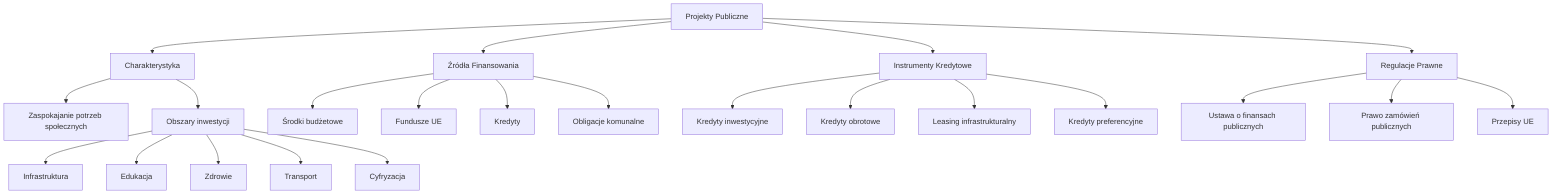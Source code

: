 flowchart TD
    A[Projekty Publiczne] --> B[Charakterystyka]
    A --> C[Źródła Finansowania]
    A --> D[Instrumenty Kredytowe]

    B --> B1[Zaspokajanie potrzeb społecznych]
    B --> B2[Obszary inwestycji]
    B2 --> B2a[Infrastruktura]
    B2 --> B2b[Edukacja]
    B2 --> B2c[Zdrowie]
    B2 --> B2d[Transport]
    B2 --> B2e[Cyfryzacja]

    C --> C1[Środki budżetowe]
    C --> C2[Fundusze UE]
    C --> C3[Kredyty]
    C --> C4[Obligacje komunalne]

    D --> D1[Kredyty inwestycyjne]
    D --> D2[Kredyty obrotowe]
    D --> D3[Leasing infrastrukturalny]
    D --> D4[Kredyty preferencyjne]

    A --> E[Regulacje Prawne]
    E --> E1[Ustawa o finansach publicznych]
    E --> E2[Prawo zamówień publicznych]
    E --> E3[Przepisy UE]